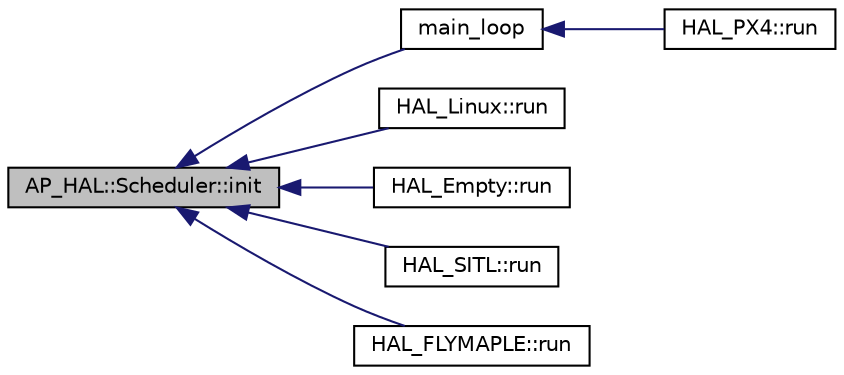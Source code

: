 digraph "AP_HAL::Scheduler::init"
{
 // INTERACTIVE_SVG=YES
  edge [fontname="Helvetica",fontsize="10",labelfontname="Helvetica",labelfontsize="10"];
  node [fontname="Helvetica",fontsize="10",shape=record];
  rankdir="LR";
  Node1 [label="AP_HAL::Scheduler::init",height=0.2,width=0.4,color="black", fillcolor="grey75", style="filled", fontcolor="black"];
  Node1 -> Node2 [dir="back",color="midnightblue",fontsize="10",style="solid",fontname="Helvetica"];
  Node2 [label="main_loop",height=0.2,width=0.4,color="black", fillcolor="white", style="filled",URL="$HAL__PX4__Class_8cpp.html#a9bd6e6ad19a651d2c83ab3edb8d51924"];
  Node2 -> Node3 [dir="back",color="midnightblue",fontsize="10",style="solid",fontname="Helvetica"];
  Node3 [label="HAL_PX4::run",height=0.2,width=0.4,color="black", fillcolor="white", style="filled",URL="$classHAL__PX4.html#a05883e9a7a7b3b208a1d0173cf2cd557"];
  Node1 -> Node4 [dir="back",color="midnightblue",fontsize="10",style="solid",fontname="Helvetica"];
  Node4 [label="HAL_Linux::run",height=0.2,width=0.4,color="black", fillcolor="white", style="filled",URL="$classHAL__Linux.html#aba52583519eb4ba3a555f90ec147c19a"];
  Node1 -> Node5 [dir="back",color="midnightblue",fontsize="10",style="solid",fontname="Helvetica"];
  Node5 [label="HAL_Empty::run",height=0.2,width=0.4,color="black", fillcolor="white", style="filled",URL="$classHAL__Empty.html#a87385054823df823ba090ef1b2ac2077"];
  Node1 -> Node6 [dir="back",color="midnightblue",fontsize="10",style="solid",fontname="Helvetica"];
  Node6 [label="HAL_SITL::run",height=0.2,width=0.4,color="black", fillcolor="white", style="filled",URL="$classHAL__SITL.html#aa7e486cb403a91d6802204a843775415"];
  Node1 -> Node7 [dir="back",color="midnightblue",fontsize="10",style="solid",fontname="Helvetica"];
  Node7 [label="HAL_FLYMAPLE::run",height=0.2,width=0.4,color="black", fillcolor="white", style="filled",URL="$classHAL__FLYMAPLE.html#a0b4f59dd5388cdf1ae21f0b3365d518a"];
}
